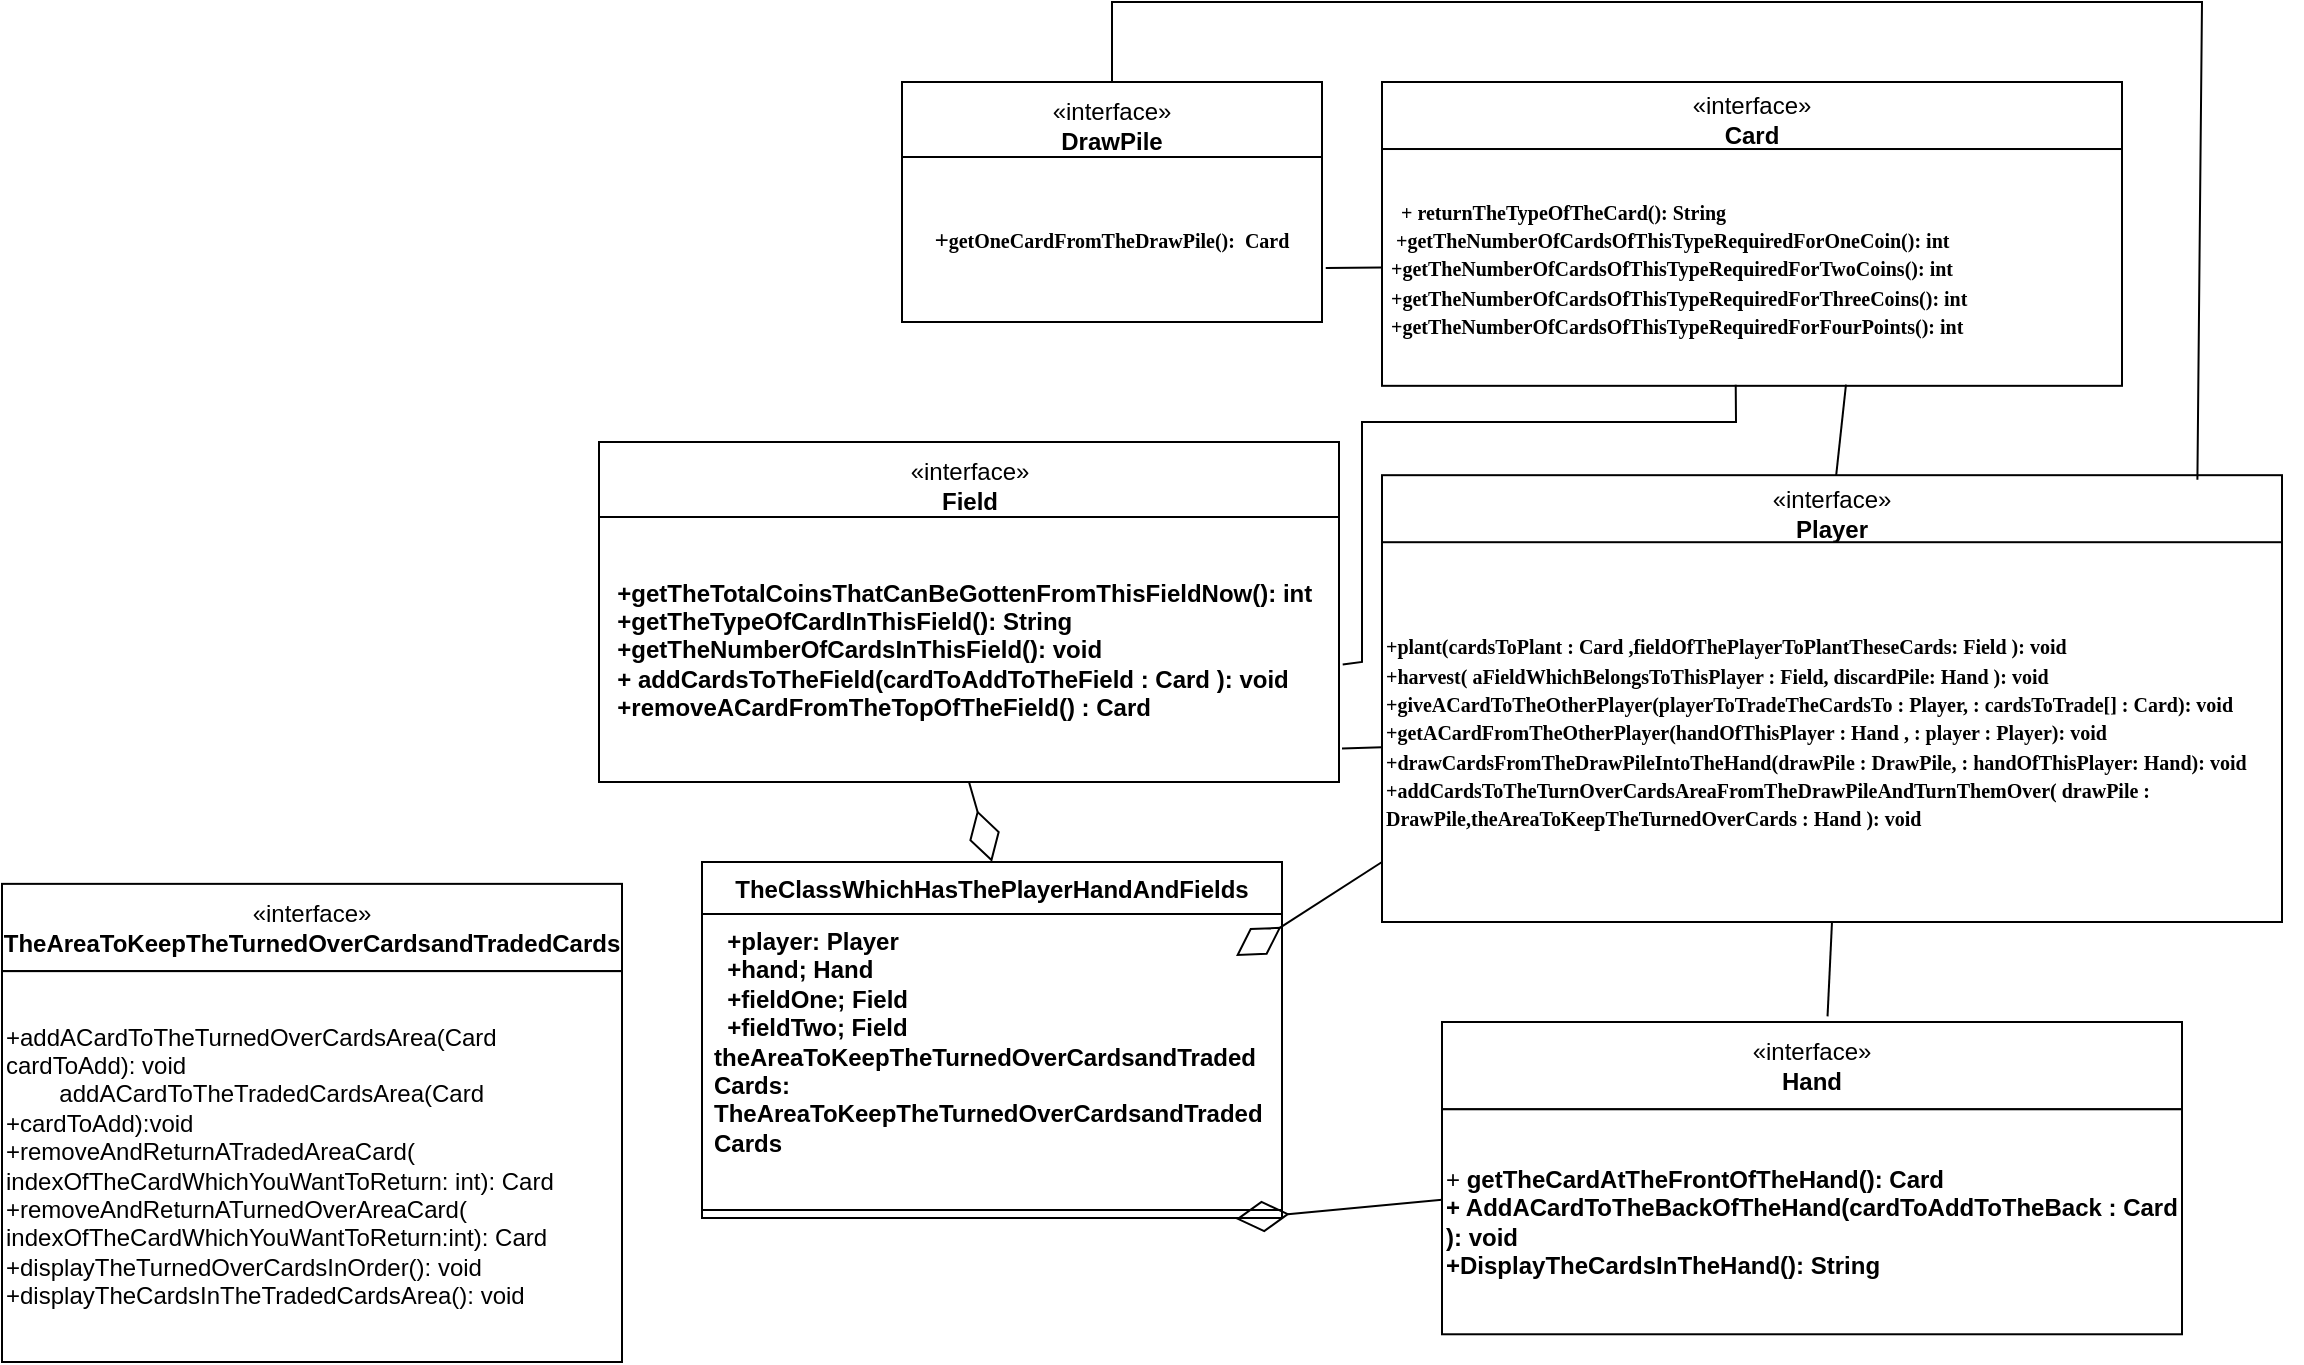 <mxfile version="24.4.9" type="github">
  <diagram id="C5RBs43oDa-KdzZeNtuy" name="Page-1">
    <mxGraphModel dx="2849" dy="752" grid="1" gridSize="10" guides="1" tooltips="1" connect="1" arrows="1" fold="1" page="1" pageScale="1" pageWidth="827" pageHeight="1169" math="0" shadow="0">
      <root>
        <mxCell id="WIyWlLk6GJQsqaUBKTNV-0" />
        <mxCell id="WIyWlLk6GJQsqaUBKTNV-1" parent="WIyWlLk6GJQsqaUBKTNV-0" />
        <mxCell id="TOOYitAzIHO0Ul-bosS0-15" value="" style="group;align=left;fontSize=7;" parent="WIyWlLk6GJQsqaUBKTNV-1" vertex="1" connectable="0">
          <mxGeometry x="-790" y="170" width="210" height="120" as="geometry" />
        </mxCell>
        <mxCell id="TOOYitAzIHO0Ul-bosS0-13" value="&lt;div&gt;«interface»&lt;br&gt;&lt;/div&gt;&lt;div&gt;&lt;b&gt;DrawPile&lt;/b&gt;&lt;/div&gt;" style="html=1;whiteSpace=wrap;" parent="TOOYitAzIHO0Ul-bosS0-15" vertex="1">
          <mxGeometry width="210" height="43.636" as="geometry" />
        </mxCell>
        <mxCell id="TOOYitAzIHO0Ul-bosS0-14" value="+&lt;font size=&quot;1&quot; face=&quot;Georgia&quot;&gt;&lt;b&gt;getOneCardFromTheDrawPile():&amp;nbsp; Card&lt;br&gt;&lt;/b&gt;&lt;/font&gt;" style="rounded=0;whiteSpace=wrap;html=1;" parent="TOOYitAzIHO0Ul-bosS0-15" vertex="1">
          <mxGeometry y="37.5" width="210" height="82.5" as="geometry" />
        </mxCell>
        <mxCell id="TOOYitAzIHO0Ul-bosS0-26" value="" style="group;align=left;fontSize=7;" parent="WIyWlLk6GJQsqaUBKTNV-1" vertex="1" connectable="0">
          <mxGeometry x="-550" y="170" width="460" height="420" as="geometry" />
        </mxCell>
        <mxCell id="TOOYitAzIHO0Ul-bosS0-27" value="&lt;div&gt;«interface»&lt;br&gt;&lt;/div&gt;&lt;div&gt;&lt;b&gt;Card&lt;/b&gt;&lt;/div&gt;" style="html=1;whiteSpace=wrap;" parent="TOOYitAzIHO0Ul-bosS0-26" vertex="1">
          <mxGeometry width="370" height="38.997" as="geometry" />
        </mxCell>
        <mxCell id="TOOYitAzIHO0Ul-bosS0-28" value="&lt;div align=&quot;left&quot;&gt;&lt;font size=&quot;1&quot; face=&quot;Georgia&quot;&gt;&lt;b&gt;&amp;nbsp;&amp;nbsp; + returnTheTypeOfTheCard(): &lt;/b&gt;&lt;/font&gt;&lt;font size=&quot;1&quot; face=&quot;Georgia&quot;&gt;&lt;b&gt;String &lt;/b&gt;&lt;/font&gt;&lt;br&gt;&lt;font size=&quot;1&quot; face=&quot;Georgia&quot;&gt;&lt;b&gt;&amp;nbsp; +getTheNumberOfCardsOfThisTypeRequiredForOneCoin(): &lt;/b&gt;&lt;/font&gt;&lt;font size=&quot;1&quot; face=&quot;Georgia&quot;&gt;&lt;b&gt;int &lt;/b&gt;&lt;/font&gt;&lt;br&gt;&lt;font size=&quot;1&quot; face=&quot;Georgia&quot;&gt;&lt;b&gt;&amp;nbsp;+getTheNumberOfCardsOfThisTypeRequiredForTwoCoins(): &lt;/b&gt;&lt;/font&gt;&lt;font size=&quot;1&quot; face=&quot;Georgia&quot;&gt;&lt;b&gt;int &lt;/b&gt;&lt;/font&gt;&lt;br&gt;&lt;font size=&quot;1&quot; face=&quot;Georgia&quot;&gt;&lt;b&gt;&amp;nbsp;+getTheNumberOfCardsOfThisTypeRequiredForThreeCoins(): &lt;/b&gt;&lt;/font&gt;&lt;font size=&quot;1&quot; face=&quot;Georgia&quot;&gt;&lt;b&gt;int &lt;/b&gt;&lt;/font&gt;&lt;br&gt;&lt;font size=&quot;1&quot; face=&quot;Georgia&quot;&gt;&lt;b&gt;&amp;nbsp;+getTheNumberOfCardsOfThisTypeRequiredForFourPoints(): int&lt;/b&gt;&lt;/font&gt;&lt;br&gt;&lt;/div&gt;" style="rounded=0;whiteSpace=wrap;html=1;align=left;" parent="TOOYitAzIHO0Ul-bosS0-26" vertex="1">
          <mxGeometry y="33.511" width="370" height="118.404" as="geometry" />
        </mxCell>
        <mxCell id="TOOYitAzIHO0Ul-bosS0-30" value="" style="group;align=left;fontSize=7;" parent="TOOYitAzIHO0Ul-bosS0-26" vertex="1" connectable="0">
          <mxGeometry y="196.596" width="460" height="223.404" as="geometry" />
        </mxCell>
        <mxCell id="TOOYitAzIHO0Ul-bosS0-31" value="&lt;div&gt;«interface»&lt;br&gt;&lt;/div&gt;&lt;div&gt;&lt;b&gt;Player&lt;/b&gt;&lt;/div&gt;" style="html=1;whiteSpace=wrap;" parent="TOOYitAzIHO0Ul-bosS0-30" vertex="1">
          <mxGeometry width="450" height="38.997" as="geometry" />
        </mxCell>
        <mxCell id="TOOYitAzIHO0Ul-bosS0-32" value="&lt;div align=&quot;left&quot;&gt;&lt;font size=&quot;1&quot; face=&quot;Georgia&quot;&gt;&lt;b&gt;+plant(cardsToPlant : &lt;/b&gt;&lt;/font&gt;&lt;font size=&quot;1&quot; face=&quot;Georgia&quot;&gt;&lt;b&gt;Card &lt;/b&gt;&lt;/font&gt;&lt;font size=&quot;1&quot; face=&quot;Georgia&quot;&gt;&lt;b&gt;,fieldOfThePlayerToPlantTheseCards: &lt;/b&gt;&lt;/font&gt;&lt;font size=&quot;1&quot; face=&quot;Georgia&quot;&gt;&lt;b&gt;Field &lt;/b&gt;&lt;/font&gt;&lt;font size=&quot;1&quot; face=&quot;Georgia&quot;&gt;&lt;b&gt;): &lt;/b&gt;&lt;/font&gt;&lt;font size=&quot;1&quot; face=&quot;Georgia&quot;&gt;&lt;b&gt;void &lt;/b&gt;&lt;/font&gt;&lt;br&gt;&lt;font size=&quot;1&quot; face=&quot;Georgia&quot;&gt;&lt;b&gt;+harvest( aFieldWhichBelongsToThisPlayer : &lt;/b&gt;&lt;/font&gt;&lt;font size=&quot;1&quot; face=&quot;Georgia&quot;&gt;&lt;b&gt;Field&lt;/b&gt;&lt;/font&gt;&lt;font size=&quot;1&quot; face=&quot;Georgia&quot;&gt;&lt;b&gt;, discardPile: &lt;/b&gt;&lt;/font&gt;&lt;font size=&quot;1&quot; face=&quot;Georgia&quot;&gt;&lt;b&gt;Hand &lt;/b&gt;&lt;/font&gt;&lt;font size=&quot;1&quot; face=&quot;Georgia&quot;&gt;&lt;b&gt;): &lt;/b&gt;&lt;/font&gt;&lt;font size=&quot;1&quot; face=&quot;Georgia&quot;&gt;&lt;b&gt;void&lt;/b&gt;&lt;/font&gt;&lt;br&gt;&lt;font size=&quot;1&quot; face=&quot;Georgia&quot;&gt;&lt;b&gt;+giveACardToTheOtherPlayer(playerToTradeTheCardsTo : &lt;/b&gt;&lt;/font&gt;&lt;font size=&quot;1&quot; face=&quot;Georgia&quot;&gt;&lt;b&gt;Player&lt;/b&gt;&lt;/font&gt;&lt;font size=&quot;1&quot; face=&quot;Georgia&quot;&gt;&lt;b&gt;,&amp;nbsp;: cardsToTrade[] : &lt;/b&gt;&lt;/font&gt;&lt;font size=&quot;1&quot; face=&quot;Georgia&quot;&gt;&lt;b&gt;Card&lt;/b&gt;&lt;/font&gt;&lt;font size=&quot;1&quot; face=&quot;Georgia&quot;&gt;&lt;b&gt;): &lt;/b&gt;&lt;/font&gt;&lt;font size=&quot;1&quot; face=&quot;Georgia&quot;&gt;&lt;b&gt;void&lt;/b&gt;&lt;/font&gt;&lt;br&gt;&lt;font size=&quot;1&quot; face=&quot;Georgia&quot;&gt;&lt;b&gt;+getACardFromTheOtherPlayer(handOfThisPlayer : &lt;/b&gt;&lt;/font&gt;&lt;font size=&quot;1&quot; face=&quot;Georgia&quot;&gt;&lt;b&gt;Hand &lt;/b&gt;&lt;/font&gt;&lt;font size=&quot;1&quot; face=&quot;Georgia&quot;&gt;&lt;b&gt;,&amp;nbsp;: player : &lt;/b&gt;&lt;/font&gt;&lt;font size=&quot;1&quot; face=&quot;Georgia&quot;&gt;&lt;b&gt;Player&lt;/b&gt;&lt;/font&gt;&lt;font size=&quot;1&quot; face=&quot;Georgia&quot;&gt;&lt;b&gt;): &lt;/b&gt;&lt;/font&gt;&lt;font size=&quot;1&quot; face=&quot;Georgia&quot;&gt;&lt;b&gt;void &lt;/b&gt;&lt;/font&gt;&lt;br&gt;&lt;font size=&quot;1&quot; face=&quot;Georgia&quot;&gt;&lt;b&gt;+drawCardsFromTheDrawPileIntoTheHand(drawPile &lt;/b&gt;&lt;/font&gt;&lt;font size=&quot;1&quot; face=&quot;Georgia&quot;&gt;&lt;b&gt;: DrawPile&lt;/b&gt;&lt;/font&gt;&lt;font size=&quot;1&quot; face=&quot;Georgia&quot;&gt;&lt;b&gt;,&amp;nbsp;: handOfThisPlayer: &lt;/b&gt;&lt;/font&gt;&lt;font size=&quot;1&quot; face=&quot;Georgia&quot;&gt;&lt;b&gt;Hand&lt;/b&gt;&lt;/font&gt;&lt;font size=&quot;1&quot; face=&quot;Georgia&quot;&gt;&lt;b&gt;): &lt;/b&gt;&lt;/font&gt;&lt;font size=&quot;1&quot; face=&quot;Georgia&quot;&gt;&lt;b&gt;void &lt;/b&gt;&lt;/font&gt;&lt;br&gt;&lt;font size=&quot;1&quot; face=&quot;Georgia&quot;&gt;&lt;b&gt;+addCardsToTheTurnOverCardsAreaFromTheDrawPileAndTurnThemOver( drawPile : &lt;/b&gt;&lt;/font&gt;&lt;font size=&quot;1&quot; face=&quot;Georgia&quot;&gt;&lt;b&gt;DrawPile&lt;/b&gt;&lt;/font&gt;&lt;font size=&quot;1&quot; face=&quot;Georgia&quot;&gt;&lt;b&gt;,theAreaToKeepTheTurnedOverCards : &lt;/b&gt;&lt;/font&gt;&lt;font size=&quot;1&quot; face=&quot;Georgia&quot;&gt;&lt;b&gt; Hand &lt;/b&gt;&lt;/font&gt;&lt;font size=&quot;1&quot; face=&quot;Georgia&quot;&gt;&lt;b&gt;): &lt;/b&gt;&lt;/font&gt;&lt;font size=&quot;1&quot; face=&quot;Georgia&quot;&gt;&lt;b&gt;void&lt;/b&gt;&lt;/font&gt;&lt;/div&gt;" style="rounded=0;whiteSpace=wrap;html=1;align=left;" parent="TOOYitAzIHO0Ul-bosS0-30" vertex="1">
          <mxGeometry y="33.511" width="450" height="189.894" as="geometry" />
        </mxCell>
        <mxCell id="TOOYitAzIHO0Ul-bosS0-59" value="" style="endArrow=none;html=1;rounded=0;" parent="TOOYitAzIHO0Ul-bosS0-30" target="TOOYitAzIHO0Ul-bosS0-32" edge="1">
          <mxGeometry width="50" height="50" relative="1" as="geometry">
            <mxPoint x="-20" y="136.704" as="sourcePoint" />
            <mxPoint x="30" y="86.704" as="targetPoint" />
          </mxGeometry>
        </mxCell>
        <mxCell id="TOOYitAzIHO0Ul-bosS0-60" value="" style="endArrow=none;html=1;rounded=0;exitX=0.627;exitY=0.995;exitDx=0;exitDy=0;exitPerimeter=0;" parent="TOOYitAzIHO0Ul-bosS0-26" source="TOOYitAzIHO0Ul-bosS0-28" target="TOOYitAzIHO0Ul-bosS0-31" edge="1">
          <mxGeometry width="50" height="50" relative="1" as="geometry">
            <mxPoint x="230" y="150" as="sourcePoint" />
            <mxPoint x="30" y="100" as="targetPoint" />
          </mxGeometry>
        </mxCell>
        <mxCell id="TOOYitAzIHO0Ul-bosS0-33" value="&lt;div&gt;«interface»&lt;br&gt;&lt;/div&gt;&lt;div&gt;&lt;b&gt;Hand&lt;/b&gt;&lt;/div&gt;" style="html=1;whiteSpace=wrap;" parent="WIyWlLk6GJQsqaUBKTNV-1" vertex="1">
          <mxGeometry x="-520" y="640" width="370" height="43.64" as="geometry" />
        </mxCell>
        <mxCell id="TOOYitAzIHO0Ul-bosS0-34" value="+&lt;b&gt; getTheCardAtTheFrontOfTheHand(): Card&lt;br&gt;&lt;/b&gt;&lt;div align=&quot;left&quot;&gt;&lt;b&gt;+ AddACardToTheBackOfTheHand(cardToAddToTheBack : &lt;/b&gt;&lt;b&gt;Card &lt;/b&gt;&lt;b&gt;): void&lt;/b&gt;&lt;br&gt;&lt;b&gt;+DisplayTheCardsInTheHand(): String&lt;br&gt;&lt;/b&gt;&lt;/div&gt;" style="rounded=0;whiteSpace=wrap;html=1;align=left;" parent="WIyWlLk6GJQsqaUBKTNV-1" vertex="1">
          <mxGeometry x="-520" y="683.64" width="370" height="112.5" as="geometry" />
        </mxCell>
        <mxCell id="TOOYitAzIHO0Ul-bosS0-35" value="&lt;div&gt;«interface»&lt;br&gt;&lt;/div&gt;&lt;div&gt;&lt;b&gt;Field&lt;/b&gt;&lt;/div&gt;" style="html=1;whiteSpace=wrap;" parent="WIyWlLk6GJQsqaUBKTNV-1" vertex="1">
          <mxGeometry x="-941.5" y="350" width="370" height="43.64" as="geometry" />
        </mxCell>
        <mxCell id="TOOYitAzIHO0Ul-bosS0-36" value="&lt;b&gt;&amp;nbsp; +getTheTotalCoinsThatCanBeGottenFromThisFieldNow(): &lt;/b&gt;&lt;b&gt;int &lt;/b&gt;&lt;br&gt;&lt;b&gt;&amp;nbsp; +getTheTypeOfCardInThisField(): &lt;/b&gt;&lt;b&gt;String&lt;/b&gt;&lt;br&gt;&lt;div&gt;&lt;b&gt;&amp;nbsp; +getTheNumberOfCardsInThisField(): &lt;/b&gt;&lt;b&gt;void &lt;br&gt;&lt;/b&gt;&lt;/div&gt;&lt;div&gt;&lt;b&gt;&amp;nbsp; + addCardsToTheField(cardToAddToTheField : &lt;/b&gt;&lt;b&gt;Card &lt;/b&gt;&lt;b&gt;): &lt;/b&gt;&lt;b&gt;void&lt;/b&gt;&lt;br&gt;&lt;b&gt;&amp;nbsp; +removeACardFromTheTopOfTheField() : &lt;/b&gt;&lt;b&gt;Card &lt;/b&gt;&lt;/div&gt;" style="rounded=0;whiteSpace=wrap;html=1;align=left;" parent="WIyWlLk6GJQsqaUBKTNV-1" vertex="1">
          <mxGeometry x="-941.5" y="387.5" width="370" height="132.5" as="geometry" />
        </mxCell>
        <mxCell id="TOOYitAzIHO0Ul-bosS0-41" value="TheClassWhichHasThePlayerHandAndFields" style="swimlane;fontStyle=1;align=center;verticalAlign=top;childLayout=stackLayout;horizontal=1;startSize=26;horizontalStack=0;resizeParent=1;resizeParentMax=0;resizeLast=0;collapsible=1;marginBottom=0;whiteSpace=wrap;html=1;" parent="WIyWlLk6GJQsqaUBKTNV-1" vertex="1">
          <mxGeometry x="-890" y="560" width="290" height="178" as="geometry" />
        </mxCell>
        <mxCell id="TOOYitAzIHO0Ul-bosS0-42" value="&lt;b&gt;&amp;nbsp; +player: Player &lt;br&gt;&amp;nbsp; +hand; Hand &lt;br&gt;&amp;nbsp; +fieldOne; Field &lt;br&gt;&lt;/b&gt;&lt;div&gt;&lt;b&gt;&amp;nbsp; +fieldTwo; Field &lt;br&gt;&lt;/b&gt;&lt;/div&gt;&lt;div&gt;&lt;div&gt;&lt;b&gt;theAreaToKeepTheTurnedOverCardsandTraded Cards: T&lt;/b&gt;&lt;b&gt;heAreaToKeepTheTurnedOverCardsandTraded Cards&lt;/b&gt;&lt;b&gt; &lt;/b&gt;&lt;/div&gt;&lt;/div&gt;&lt;br&gt;&lt;div&gt;&lt;b&gt;&lt;br&gt;&lt;/b&gt;&lt;/div&gt;" style="text;strokeColor=none;fillColor=none;align=left;verticalAlign=top;spacingLeft=4;spacingRight=4;overflow=hidden;rotatable=0;points=[[0,0.5],[1,0.5]];portConstraint=eastwest;whiteSpace=wrap;html=1;" parent="TOOYitAzIHO0Ul-bosS0-41" vertex="1">
          <mxGeometry y="26" width="290" height="144" as="geometry" />
        </mxCell>
        <mxCell id="TOOYitAzIHO0Ul-bosS0-43" value="" style="line;strokeWidth=1;fillColor=none;align=left;verticalAlign=middle;spacingTop=-1;spacingLeft=3;spacingRight=3;rotatable=0;labelPosition=right;points=[];portConstraint=eastwest;strokeColor=inherit;" parent="TOOYitAzIHO0Ul-bosS0-41" vertex="1">
          <mxGeometry y="170" width="290" height="8" as="geometry" />
        </mxCell>
        <mxCell id="TOOYitAzIHO0Ul-bosS0-57" value="" style="endArrow=none;html=1;rounded=0;exitX=1.009;exitY=0.673;exitDx=0;exitDy=0;exitPerimeter=0;entryX=0;entryY=0.5;entryDx=0;entryDy=0;" parent="WIyWlLk6GJQsqaUBKTNV-1" source="TOOYitAzIHO0Ul-bosS0-14" target="TOOYitAzIHO0Ul-bosS0-28" edge="1">
          <mxGeometry width="50" height="50" relative="1" as="geometry">
            <mxPoint x="-600" y="290" as="sourcePoint" />
            <mxPoint x="-550" y="240" as="targetPoint" />
          </mxGeometry>
        </mxCell>
        <mxCell id="TOOYitAzIHO0Ul-bosS0-58" value="" style="endArrow=none;html=1;rounded=0;exitX=1.005;exitY=0.557;exitDx=0;exitDy=0;exitPerimeter=0;entryX=0.478;entryY=0.995;entryDx=0;entryDy=0;entryPerimeter=0;" parent="WIyWlLk6GJQsqaUBKTNV-1" source="TOOYitAzIHO0Ul-bosS0-36" target="TOOYitAzIHO0Ul-bosS0-28" edge="1">
          <mxGeometry width="50" height="50" relative="1" as="geometry">
            <mxPoint x="-660" y="360" as="sourcePoint" />
            <mxPoint x="-610" y="310" as="targetPoint" />
            <Array as="points">
              <mxPoint x="-560" y="460" />
              <mxPoint x="-560" y="340" />
              <mxPoint x="-373" y="340" />
            </Array>
          </mxGeometry>
        </mxCell>
        <mxCell id="TOOYitAzIHO0Ul-bosS0-61" value="" style="endArrow=none;html=1;rounded=0;entryX=0.521;entryY=-0.065;entryDx=0;entryDy=0;entryPerimeter=0;exitX=0.5;exitY=1;exitDx=0;exitDy=0;" parent="WIyWlLk6GJQsqaUBKTNV-1" source="TOOYitAzIHO0Ul-bosS0-32" target="TOOYitAzIHO0Ul-bosS0-33" edge="1">
          <mxGeometry width="50" height="50" relative="1" as="geometry">
            <mxPoint x="-560" y="513.3" as="sourcePoint" />
            <mxPoint x="-540" y="512.596" as="targetPoint" />
          </mxGeometry>
        </mxCell>
        <mxCell id="TOOYitAzIHO0Ul-bosS0-62" value="" style="endArrow=none;html=1;rounded=0;exitX=0.5;exitY=0;exitDx=0;exitDy=0;entryX=0.906;entryY=0.057;entryDx=0;entryDy=0;entryPerimeter=0;" parent="WIyWlLk6GJQsqaUBKTNV-1" source="TOOYitAzIHO0Ul-bosS0-13" target="TOOYitAzIHO0Ul-bosS0-31" edge="1">
          <mxGeometry width="50" height="50" relative="1" as="geometry">
            <mxPoint x="-370" y="510" as="sourcePoint" />
            <mxPoint x="-140" y="360" as="targetPoint" />
            <Array as="points">
              <mxPoint x="-685" y="130" />
              <mxPoint x="-140" y="130" />
            </Array>
          </mxGeometry>
        </mxCell>
        <mxCell id="TOOYitAzIHO0Ul-bosS0-67" value="" style="endArrow=diamondThin;endFill=0;endSize=24;html=1;rounded=0;exitX=0;exitY=0.402;exitDx=0;exitDy=0;exitPerimeter=0;" parent="WIyWlLk6GJQsqaUBKTNV-1" source="TOOYitAzIHO0Ul-bosS0-34" edge="1">
          <mxGeometry width="160" relative="1" as="geometry">
            <mxPoint x="-640" y="710" as="sourcePoint" />
            <mxPoint x="-623" y="738.505" as="targetPoint" />
          </mxGeometry>
        </mxCell>
        <mxCell id="TOOYitAzIHO0Ul-bosS0-69" value="" style="endArrow=diamondThin;endFill=0;endSize=24;html=1;rounded=0;" parent="WIyWlLk6GJQsqaUBKTNV-1" edge="1">
          <mxGeometry width="160" relative="1" as="geometry">
            <mxPoint x="-550" y="560" as="sourcePoint" />
            <mxPoint x="-623" y="607" as="targetPoint" />
          </mxGeometry>
        </mxCell>
        <mxCell id="TOOYitAzIHO0Ul-bosS0-71" value="" style="endArrow=diamondThin;endFill=0;endSize=24;html=1;rounded=0;exitX=0.5;exitY=1;exitDx=0;exitDy=0;entryX=0.5;entryY=0;entryDx=0;entryDy=0;" parent="WIyWlLk6GJQsqaUBKTNV-1" source="TOOYitAzIHO0Ul-bosS0-36" target="TOOYitAzIHO0Ul-bosS0-41" edge="1">
          <mxGeometry width="160" relative="1" as="geometry">
            <mxPoint x="-697" y="513" as="sourcePoint" />
            <mxPoint x="-770" y="560" as="targetPoint" />
          </mxGeometry>
        </mxCell>
        <mxCell id="5FVce33wCq9f5lVpA-yi-5" value="&lt;div&gt;«interface»&lt;br&gt;&lt;/div&gt;&lt;div&gt;&lt;b&gt;TheAreaToKeepTheTurnedOverCardsandTradedCards&lt;/b&gt;&lt;/div&gt;" style="html=1;whiteSpace=wrap;" vertex="1" parent="WIyWlLk6GJQsqaUBKTNV-1">
          <mxGeometry x="-1240" y="570.93" width="310" height="43.64" as="geometry" />
        </mxCell>
        <mxCell id="5FVce33wCq9f5lVpA-yi-6" value="+addACardToTheTurnedOverCardsArea(Card cardToAdd): void &lt;br&gt;&amp;nbsp;&amp;nbsp;&amp;nbsp;&amp;nbsp;&amp;nbsp;&amp;nbsp;&amp;nbsp; addACardToTheTradedCardsArea(Card +cardToAdd):void &lt;br&gt;+removeAndReturnATradedAreaCard( indexOfTheCardWhichYouWantToReturn: int): Card&lt;br&gt;+removeAndReturnATurnedOverAreaCard( indexOfTheCardWhichYouWantToReturn:int): Card &lt;br&gt;+displayTheTurnedOverCardsInOrder(): void&lt;br&gt;+displayTheCardsInTheTradedCardsArea(): void" style="rounded=0;whiteSpace=wrap;html=1;align=left;" vertex="1" parent="WIyWlLk6GJQsqaUBKTNV-1">
          <mxGeometry x="-1240" y="614.57" width="310" height="195.43" as="geometry" />
        </mxCell>
      </root>
    </mxGraphModel>
  </diagram>
</mxfile>
